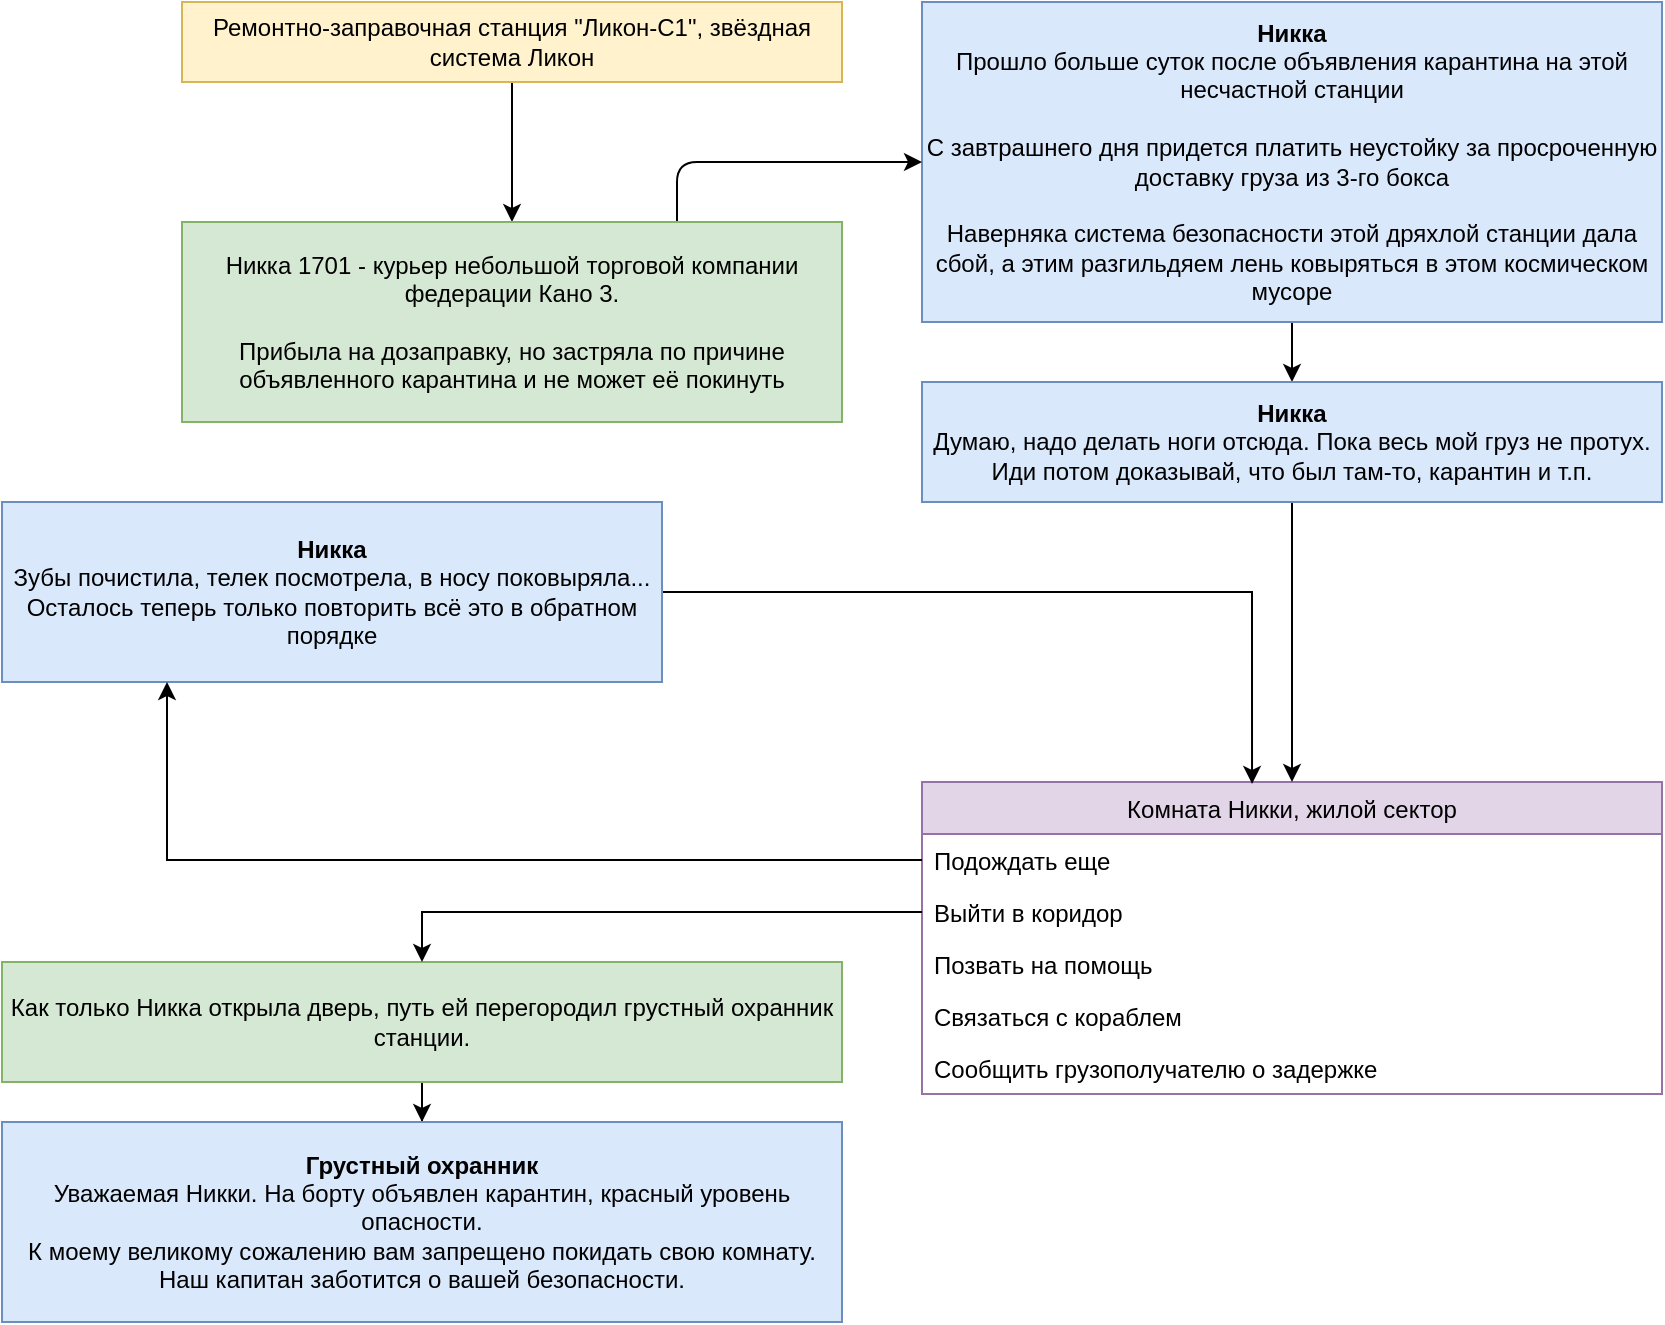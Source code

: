 <mxfile version="14.9.2" type="github">
  <diagram id="ggf2usPorNdX9x693DGo" name="Page-1">
    <mxGraphModel dx="1822" dy="724" grid="1" gridSize="10" guides="1" tooltips="1" connect="1" arrows="1" fold="1" page="0" pageScale="1" pageWidth="827" pageHeight="1169" math="0" shadow="0">
      <root>
        <mxCell id="0" />
        <mxCell id="1" parent="0" />
        <mxCell id="g03nTtScG-hAA8EhMata-2" value="Комната Никки, жилой сектор" style="swimlane;fontStyle=0;childLayout=stackLayout;horizontal=1;startSize=26;horizontalStack=0;resizeParent=1;resizeParentMax=0;resizeLast=0;collapsible=1;marginBottom=0;fillColor=#e1d5e7;strokeColor=#9673a6;" parent="1" vertex="1">
          <mxGeometry x="190" y="460" width="370" height="156" as="geometry">
            <mxRectangle x="190" y="350" width="200" height="26" as="alternateBounds" />
          </mxGeometry>
        </mxCell>
        <mxCell id="g03nTtScG-hAA8EhMata-3" value="Подождать еще" style="text;align=left;verticalAlign=top;spacingLeft=4;spacingRight=4;overflow=hidden;rotatable=0;points=[[0,0.5],[1,0.5]];portConstraint=eastwest;" parent="g03nTtScG-hAA8EhMata-2" vertex="1">
          <mxGeometry y="26" width="370" height="26" as="geometry" />
        </mxCell>
        <mxCell id="g03nTtScG-hAA8EhMata-4" value="Выйти в коридор" style="text;strokeColor=none;fillColor=none;align=left;verticalAlign=top;spacingLeft=4;spacingRight=4;overflow=hidden;rotatable=0;points=[[0,0.5],[1,0.5]];portConstraint=eastwest;" parent="g03nTtScG-hAA8EhMata-2" vertex="1">
          <mxGeometry y="52" width="370" height="26" as="geometry" />
        </mxCell>
        <mxCell id="g03nTtScG-hAA8EhMata-5" value="Позвать на помощь" style="text;strokeColor=none;fillColor=none;align=left;verticalAlign=top;spacingLeft=4;spacingRight=4;overflow=hidden;rotatable=0;points=[[0,0.5],[1,0.5]];portConstraint=eastwest;" parent="g03nTtScG-hAA8EhMata-2" vertex="1">
          <mxGeometry y="78" width="370" height="26" as="geometry" />
        </mxCell>
        <mxCell id="g03nTtScG-hAA8EhMata-23" value="Связаться с кораблем" style="text;strokeColor=none;fillColor=none;align=left;verticalAlign=top;spacingLeft=4;spacingRight=4;overflow=hidden;rotatable=0;points=[[0,0.5],[1,0.5]];portConstraint=eastwest;" parent="g03nTtScG-hAA8EhMata-2" vertex="1">
          <mxGeometry y="104" width="370" height="26" as="geometry" />
        </mxCell>
        <mxCell id="g03nTtScG-hAA8EhMata-24" value="Сообщить грузополучателю о задержке" style="text;strokeColor=none;fillColor=none;align=left;verticalAlign=top;spacingLeft=4;spacingRight=4;overflow=hidden;rotatable=0;points=[[0,0.5],[1,0.5]];portConstraint=eastwest;" parent="g03nTtScG-hAA8EhMata-2" vertex="1">
          <mxGeometry y="130" width="370" height="26" as="geometry" />
        </mxCell>
        <mxCell id="4rcX--6uyM_ahGE6yn0v-4" style="edgeStyle=orthogonalEdgeStyle;rounded=0;orthogonalLoop=1;jettySize=auto;html=1;entryX=0.5;entryY=0;entryDx=0;entryDy=0;" edge="1" parent="1" source="g03nTtScG-hAA8EhMata-12" target="4rcX--6uyM_ahGE6yn0v-2">
          <mxGeometry relative="1" as="geometry" />
        </mxCell>
        <mxCell id="g03nTtScG-hAA8EhMata-12" value="&lt;div&gt;&lt;b&gt;Никка&lt;/b&gt;&lt;br&gt;&lt;/div&gt;&lt;div&gt;Прошло больше суток после объявления карантина на этой несчастной станции&lt;/div&gt;&lt;div&gt;&lt;br&gt;&lt;/div&gt;&lt;div&gt;&lt;div&gt;С завтрашнего дня придется платить неустойку за просроченную доставку груза из 3-го бокса&lt;/div&gt;&lt;/div&gt;&lt;div&gt;&lt;br&gt;&lt;/div&gt;&lt;div&gt;Наверняка система безопасности этой дряхлой станции дала сбой, а этим разгильдяем лень ковыряться в этом космическом мусоре&lt;/div&gt;" style="whiteSpace=wrap;html=1;fillColor=#dae8fc;strokeColor=#6c8ebf;" parent="1" vertex="1">
          <mxGeometry x="190" y="70" width="370" height="160" as="geometry" />
        </mxCell>
        <mxCell id="g03nTtScG-hAA8EhMata-25" style="edgeStyle=orthogonalEdgeStyle;orthogonalLoop=1;jettySize=auto;html=1;entryX=0.5;entryY=0;entryDx=0;entryDy=0;" parent="1" source="g03nTtScG-hAA8EhMata-13" target="g03nTtScG-hAA8EhMata-15" edge="1">
          <mxGeometry relative="1" as="geometry" />
        </mxCell>
        <mxCell id="g03nTtScG-hAA8EhMata-13" value="Ремонтно-заправочная станция &quot;Ликон-С1&quot;, звёздная система Ликон" style="whiteSpace=wrap;html=1;fillColor=#fff2cc;strokeColor=#d6b656;" parent="1" vertex="1">
          <mxGeometry x="-180" y="70" width="330" height="40" as="geometry" />
        </mxCell>
        <mxCell id="g03nTtScG-hAA8EhMata-26" style="edgeStyle=orthogonalEdgeStyle;orthogonalLoop=1;jettySize=auto;html=1;exitX=0.75;exitY=0;exitDx=0;exitDy=0;" parent="1" source="g03nTtScG-hAA8EhMata-15" target="g03nTtScG-hAA8EhMata-12" edge="1">
          <mxGeometry relative="1" as="geometry" />
        </mxCell>
        <mxCell id="g03nTtScG-hAA8EhMata-15" value="&lt;div&gt;Никка 1701 - курьер небольшой торговой компании федерации Кано 3.&lt;/div&gt;&lt;div&gt;&lt;br&gt;&lt;/div&gt;&lt;div&gt;Прибыла на дозаправку, но застряла по причине объявленного карантина и не может её покинуть&lt;br&gt;&lt;/div&gt;" style="whiteSpace=wrap;html=1;fillColor=#d5e8d4;strokeColor=#82b366;" parent="1" vertex="1">
          <mxGeometry x="-180" y="180" width="330" height="100" as="geometry" />
        </mxCell>
        <mxCell id="4rcX--6uyM_ahGE6yn0v-5" style="edgeStyle=orthogonalEdgeStyle;rounded=0;orthogonalLoop=1;jettySize=auto;html=1;entryX=0.5;entryY=0;entryDx=0;entryDy=0;" edge="1" parent="1" source="4rcX--6uyM_ahGE6yn0v-2" target="g03nTtScG-hAA8EhMata-2">
          <mxGeometry relative="1" as="geometry" />
        </mxCell>
        <mxCell id="4rcX--6uyM_ahGE6yn0v-2" value="&lt;b&gt;Никка&lt;/b&gt;&lt;br&gt;&lt;div&gt;Думаю, надо делать ноги отсюда. Пока весь мой груз не протух. Иди потом доказывай, что был там-то, карантин и т.п.&lt;/div&gt;" style="rounded=0;whiteSpace=wrap;html=1;fillColor=#dae8fc;strokeColor=#6c8ebf;" vertex="1" parent="1">
          <mxGeometry x="190" y="260" width="370" height="60" as="geometry" />
        </mxCell>
        <mxCell id="4rcX--6uyM_ahGE6yn0v-9" style="edgeStyle=orthogonalEdgeStyle;rounded=0;orthogonalLoop=1;jettySize=auto;html=1;entryX=0.446;entryY=0.006;entryDx=0;entryDy=0;entryPerimeter=0;" edge="1" parent="1" source="4rcX--6uyM_ahGE6yn0v-6" target="g03nTtScG-hAA8EhMata-2">
          <mxGeometry relative="1" as="geometry" />
        </mxCell>
        <mxCell id="4rcX--6uyM_ahGE6yn0v-6" value="&lt;div&gt;&lt;b&gt;Никка&lt;/b&gt;&lt;br&gt;&lt;/div&gt;&lt;div&gt;Зубы почистила, телек посмотрела, в носу поковыряла...&lt;/div&gt;&lt;div&gt;Осталось теперь только повторить всё это в обратном порядке&lt;br&gt;&lt;/div&gt;" style="rounded=0;whiteSpace=wrap;html=1;fillColor=#dae8fc;strokeColor=#6c8ebf;" vertex="1" parent="1">
          <mxGeometry x="-270" y="320" width="330" height="90" as="geometry" />
        </mxCell>
        <mxCell id="4rcX--6uyM_ahGE6yn0v-16" style="edgeStyle=orthogonalEdgeStyle;rounded=0;orthogonalLoop=1;jettySize=auto;html=1;" edge="1" parent="1" source="4rcX--6uyM_ahGE6yn0v-11" target="4rcX--6uyM_ahGE6yn0v-12">
          <mxGeometry relative="1" as="geometry" />
        </mxCell>
        <mxCell id="4rcX--6uyM_ahGE6yn0v-11" value="Как только Никка открыла дверь, путь ей перегородил грустный охранник станции." style="rounded=0;whiteSpace=wrap;html=1;fillColor=#d5e8d4;strokeColor=#82b366;" vertex="1" parent="1">
          <mxGeometry x="-270" y="550" width="420" height="60" as="geometry" />
        </mxCell>
        <mxCell id="4rcX--6uyM_ahGE6yn0v-12" value="&lt;div&gt;&lt;b&gt;Грустный охранник&lt;/b&gt;&lt;/div&gt;&lt;div&gt;Уважаемая Никки. На борту объявлен карантин, красный уровень опасности.&lt;/div&gt;&lt;div&gt;К моему великому сожалению вам запрещено покидать свою комнату.&lt;/div&gt;&lt;div&gt;Наш капитан заботится о вашей безопасности.&lt;br&gt;&lt;/div&gt;" style="rounded=0;whiteSpace=wrap;html=1;fillColor=#dae8fc;strokeColor=#6c8ebf;" vertex="1" parent="1">
          <mxGeometry x="-270" y="630" width="420" height="100" as="geometry" />
        </mxCell>
        <mxCell id="4rcX--6uyM_ahGE6yn0v-13" style="edgeStyle=orthogonalEdgeStyle;rounded=0;orthogonalLoop=1;jettySize=auto;html=1;" edge="1" parent="1" source="g03nTtScG-hAA8EhMata-4" target="4rcX--6uyM_ahGE6yn0v-11">
          <mxGeometry relative="1" as="geometry" />
        </mxCell>
        <mxCell id="4rcX--6uyM_ahGE6yn0v-14" style="edgeStyle=orthogonalEdgeStyle;rounded=0;orthogonalLoop=1;jettySize=auto;html=1;entryX=0.25;entryY=1;entryDx=0;entryDy=0;" edge="1" parent="1" source="g03nTtScG-hAA8EhMata-3" target="4rcX--6uyM_ahGE6yn0v-6">
          <mxGeometry relative="1" as="geometry" />
        </mxCell>
      </root>
    </mxGraphModel>
  </diagram>
</mxfile>
